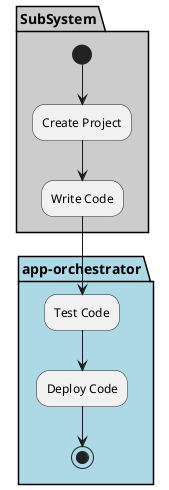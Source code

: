 @startuml


partition SubSystem  #cccccc {
  (*) --> "Create Project"
  --> "Write Code"
}

partition "app-orchestrator" #lightblue {
  "Write Code" --> "Test Code"
  "Test Code" --> "Deploy Code"
  "Deploy Code" --> (*)
}

@enduml
